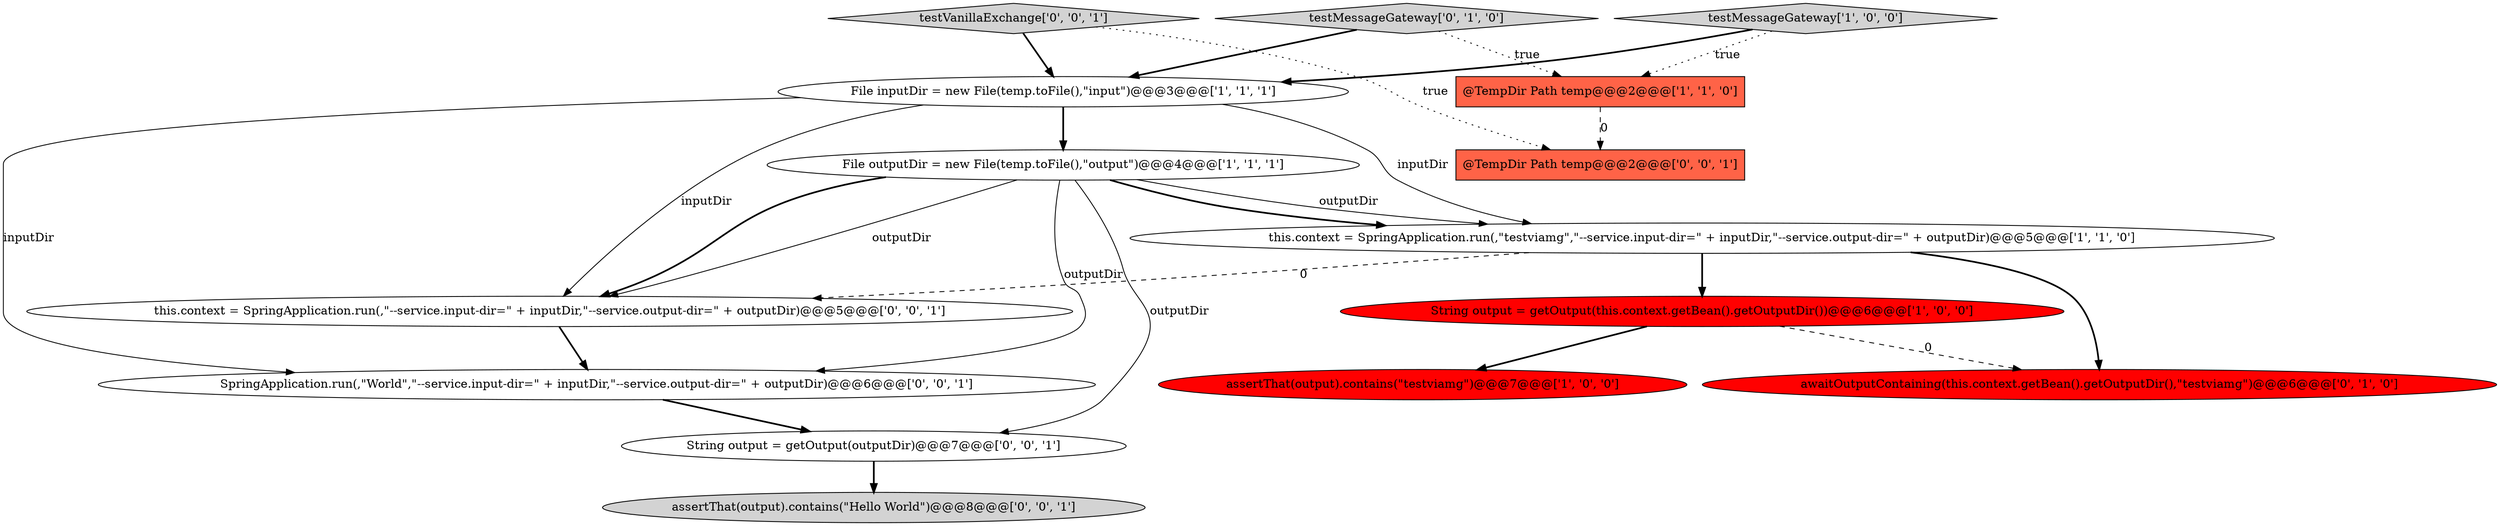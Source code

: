 digraph {
13 [style = filled, label = "assertThat(output).contains(\"Hello World\")@@@8@@@['0', '0', '1']", fillcolor = lightgray, shape = ellipse image = "AAA0AAABBB3BBB"];
0 [style = filled, label = "String output = getOutput(this.context.getBean().getOutputDir())@@@6@@@['1', '0', '0']", fillcolor = red, shape = ellipse image = "AAA1AAABBB1BBB"];
14 [style = filled, label = "this.context = SpringApplication.run(,\"--service.input-dir=\" + inputDir,\"--service.output-dir=\" + outputDir)@@@5@@@['0', '0', '1']", fillcolor = white, shape = ellipse image = "AAA0AAABBB3BBB"];
2 [style = filled, label = "this.context = SpringApplication.run(,\"testviamg\",\"--service.input-dir=\" + inputDir,\"--service.output-dir=\" + outputDir)@@@5@@@['1', '1', '0']", fillcolor = white, shape = ellipse image = "AAA0AAABBB1BBB"];
12 [style = filled, label = "testVanillaExchange['0', '0', '1']", fillcolor = lightgray, shape = diamond image = "AAA0AAABBB3BBB"];
6 [style = filled, label = "File inputDir = new File(temp.toFile(),\"input\")@@@3@@@['1', '1', '1']", fillcolor = white, shape = ellipse image = "AAA0AAABBB1BBB"];
5 [style = filled, label = "assertThat(output).contains(\"testviamg\")@@@7@@@['1', '0', '0']", fillcolor = red, shape = ellipse image = "AAA1AAABBB1BBB"];
9 [style = filled, label = "@TempDir Path temp@@@2@@@['0', '0', '1']", fillcolor = tomato, shape = box image = "AAA0AAABBB3BBB"];
1 [style = filled, label = "testMessageGateway['1', '0', '0']", fillcolor = lightgray, shape = diamond image = "AAA0AAABBB1BBB"];
4 [style = filled, label = "File outputDir = new File(temp.toFile(),\"output\")@@@4@@@['1', '1', '1']", fillcolor = white, shape = ellipse image = "AAA0AAABBB1BBB"];
11 [style = filled, label = "String output = getOutput(outputDir)@@@7@@@['0', '0', '1']", fillcolor = white, shape = ellipse image = "AAA0AAABBB3BBB"];
3 [style = filled, label = "@TempDir Path temp@@@2@@@['1', '1', '0']", fillcolor = tomato, shape = box image = "AAA0AAABBB1BBB"];
8 [style = filled, label = "testMessageGateway['0', '1', '0']", fillcolor = lightgray, shape = diamond image = "AAA0AAABBB2BBB"];
10 [style = filled, label = "SpringApplication.run(,\"World\",\"--service.input-dir=\" + inputDir,\"--service.output-dir=\" + outputDir)@@@6@@@['0', '0', '1']", fillcolor = white, shape = ellipse image = "AAA0AAABBB3BBB"];
7 [style = filled, label = "awaitOutputContaining(this.context.getBean().getOutputDir(),\"testviamg\")@@@6@@@['0', '1', '0']", fillcolor = red, shape = ellipse image = "AAA1AAABBB2BBB"];
4->14 [style = bold, label=""];
4->2 [style = solid, label="outputDir"];
4->14 [style = solid, label="outputDir"];
14->10 [style = bold, label=""];
8->6 [style = bold, label=""];
4->2 [style = bold, label=""];
4->11 [style = solid, label="outputDir"];
12->6 [style = bold, label=""];
8->3 [style = dotted, label="true"];
4->10 [style = solid, label="outputDir"];
6->2 [style = solid, label="inputDir"];
1->3 [style = dotted, label="true"];
6->4 [style = bold, label=""];
6->14 [style = solid, label="inputDir"];
2->0 [style = bold, label=""];
1->6 [style = bold, label=""];
2->14 [style = dashed, label="0"];
6->10 [style = solid, label="inputDir"];
3->9 [style = dashed, label="0"];
11->13 [style = bold, label=""];
2->7 [style = bold, label=""];
0->7 [style = dashed, label="0"];
0->5 [style = bold, label=""];
12->9 [style = dotted, label="true"];
10->11 [style = bold, label=""];
}
